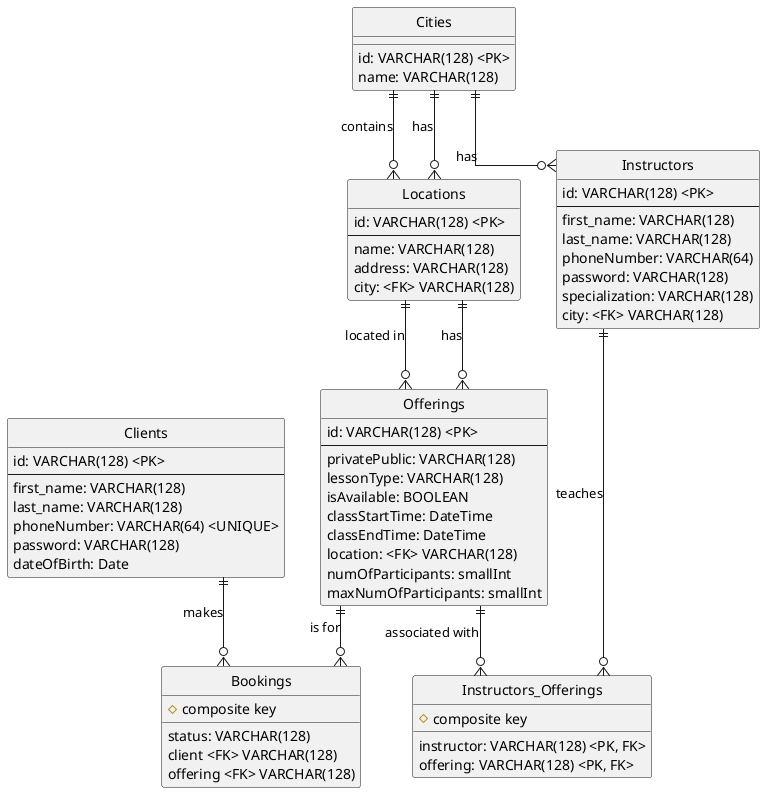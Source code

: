 @startuml relationalDataModel

hide circle
skinparam linetype ortho

entity "Clients" as clients {
  id: VARCHAR(128) <PK>
  --
  first_name: VARCHAR(128) 
  last_name: VARCHAR(128)
  phoneNumber: VARCHAR(64) <UNIQUE>
  password: VARCHAR(128)
  dateOfBirth: Date
}

entity "Instructors" as instructors {
  id: VARCHAR(128) <PK>
  --
  first_name: VARCHAR(128)
  last_name: VARCHAR(128)
  phoneNumber: VARCHAR(64)
  password: VARCHAR(128)
  specialization: VARCHAR(128)
  city: <FK> VARCHAR(128)
}

entity "Bookings" as bookings {
  status: VARCHAR(128)
  #composite key
  client <FK> VARCHAR(128)
  offering <FK> VARCHAR(128)
}

entity "Offerings" as offerings {
  id: VARCHAR(128) <PK>
  --
  privatePublic: VARCHAR(128)
  lessonType: VARCHAR(128)
  isAvailable: BOOLEAN
  classStartTime: DateTime
  classEndTime: DateTime
  location: <FK> VARCHAR(128)
  numOfParticipants: smallInt
  maxNumOfParticipants: smallInt
}

entity "Instructors_Offerings" as instructors_offerings {
  # composite key
  instructor: VARCHAR(128) <PK, FK>
  offering: VARCHAR(128) <PK, FK>
}

entity "Locations" as locations {
  id: VARCHAR(128) <PK>
  --
  name: VARCHAR(128)
  address: VARCHAR(128)
  city: <FK> VARCHAR(128)
}

entity "Cities" as cities {
  id: VARCHAR(128) <PK>
  name: VARCHAR(128)
}

' Relationships
clients ||--o{ bookings : "makes"
offerings ||--o{ bookings : "is for"
offerings ||--o{ instructors_offerings : "associated with"
instructors ||--o{ instructors_offerings : "teaches"
locations ||--o{ offerings : "located in"
cities ||--o{ locations : "contains"
cities ||--o{ instructors : "has"
cities ||--o{ locations : "has"
locations ||--o{ offerings : "has"

@enduml
